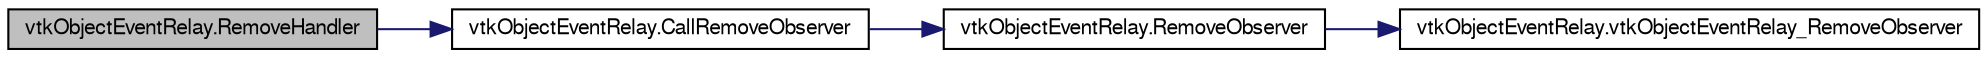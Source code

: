 digraph G
{
  bgcolor="transparent";
  edge [fontname="FreeSans",fontsize="10",labelfontname="FreeSans",labelfontsize="10"];
  node [fontname="FreeSans",fontsize="10",shape=record];
  rankdir="LR";
  Node1 [label="vtkObjectEventRelay.RemoveHandler",height=0.2,width=0.4,color="black", fillcolor="grey75", style="filled" fontcolor="black"];
  Node1 -> Node2 [color="midnightblue",fontsize="10",style="solid",fontname="FreeSans"];
  Node2 [label="vtkObjectEventRelay.CallRemoveObserver",height=0.2,width=0.4,color="black",URL="$classvtk_object_event_relay.html#a2f2c24dda11c561ddda97c2e27285f8d"];
  Node2 -> Node3 [color="midnightblue",fontsize="10",style="solid",fontname="FreeSans"];
  Node3 [label="vtkObjectEventRelay.RemoveObserver",height=0.2,width=0.4,color="black",URL="$classvtk_object_event_relay.html#a56c6cc0c785de5a11e9327ae0749cbe7"];
  Node3 -> Node4 [color="midnightblue",fontsize="10",style="solid",fontname="FreeSans"];
  Node4 [label="vtkObjectEventRelay.vtkObjectEventRelay_RemoveObserver",height=0.2,width=0.4,color="black",URL="$classvtk_object_event_relay.html#a90748605e39608c46f67844b608d2ad6"];
}
